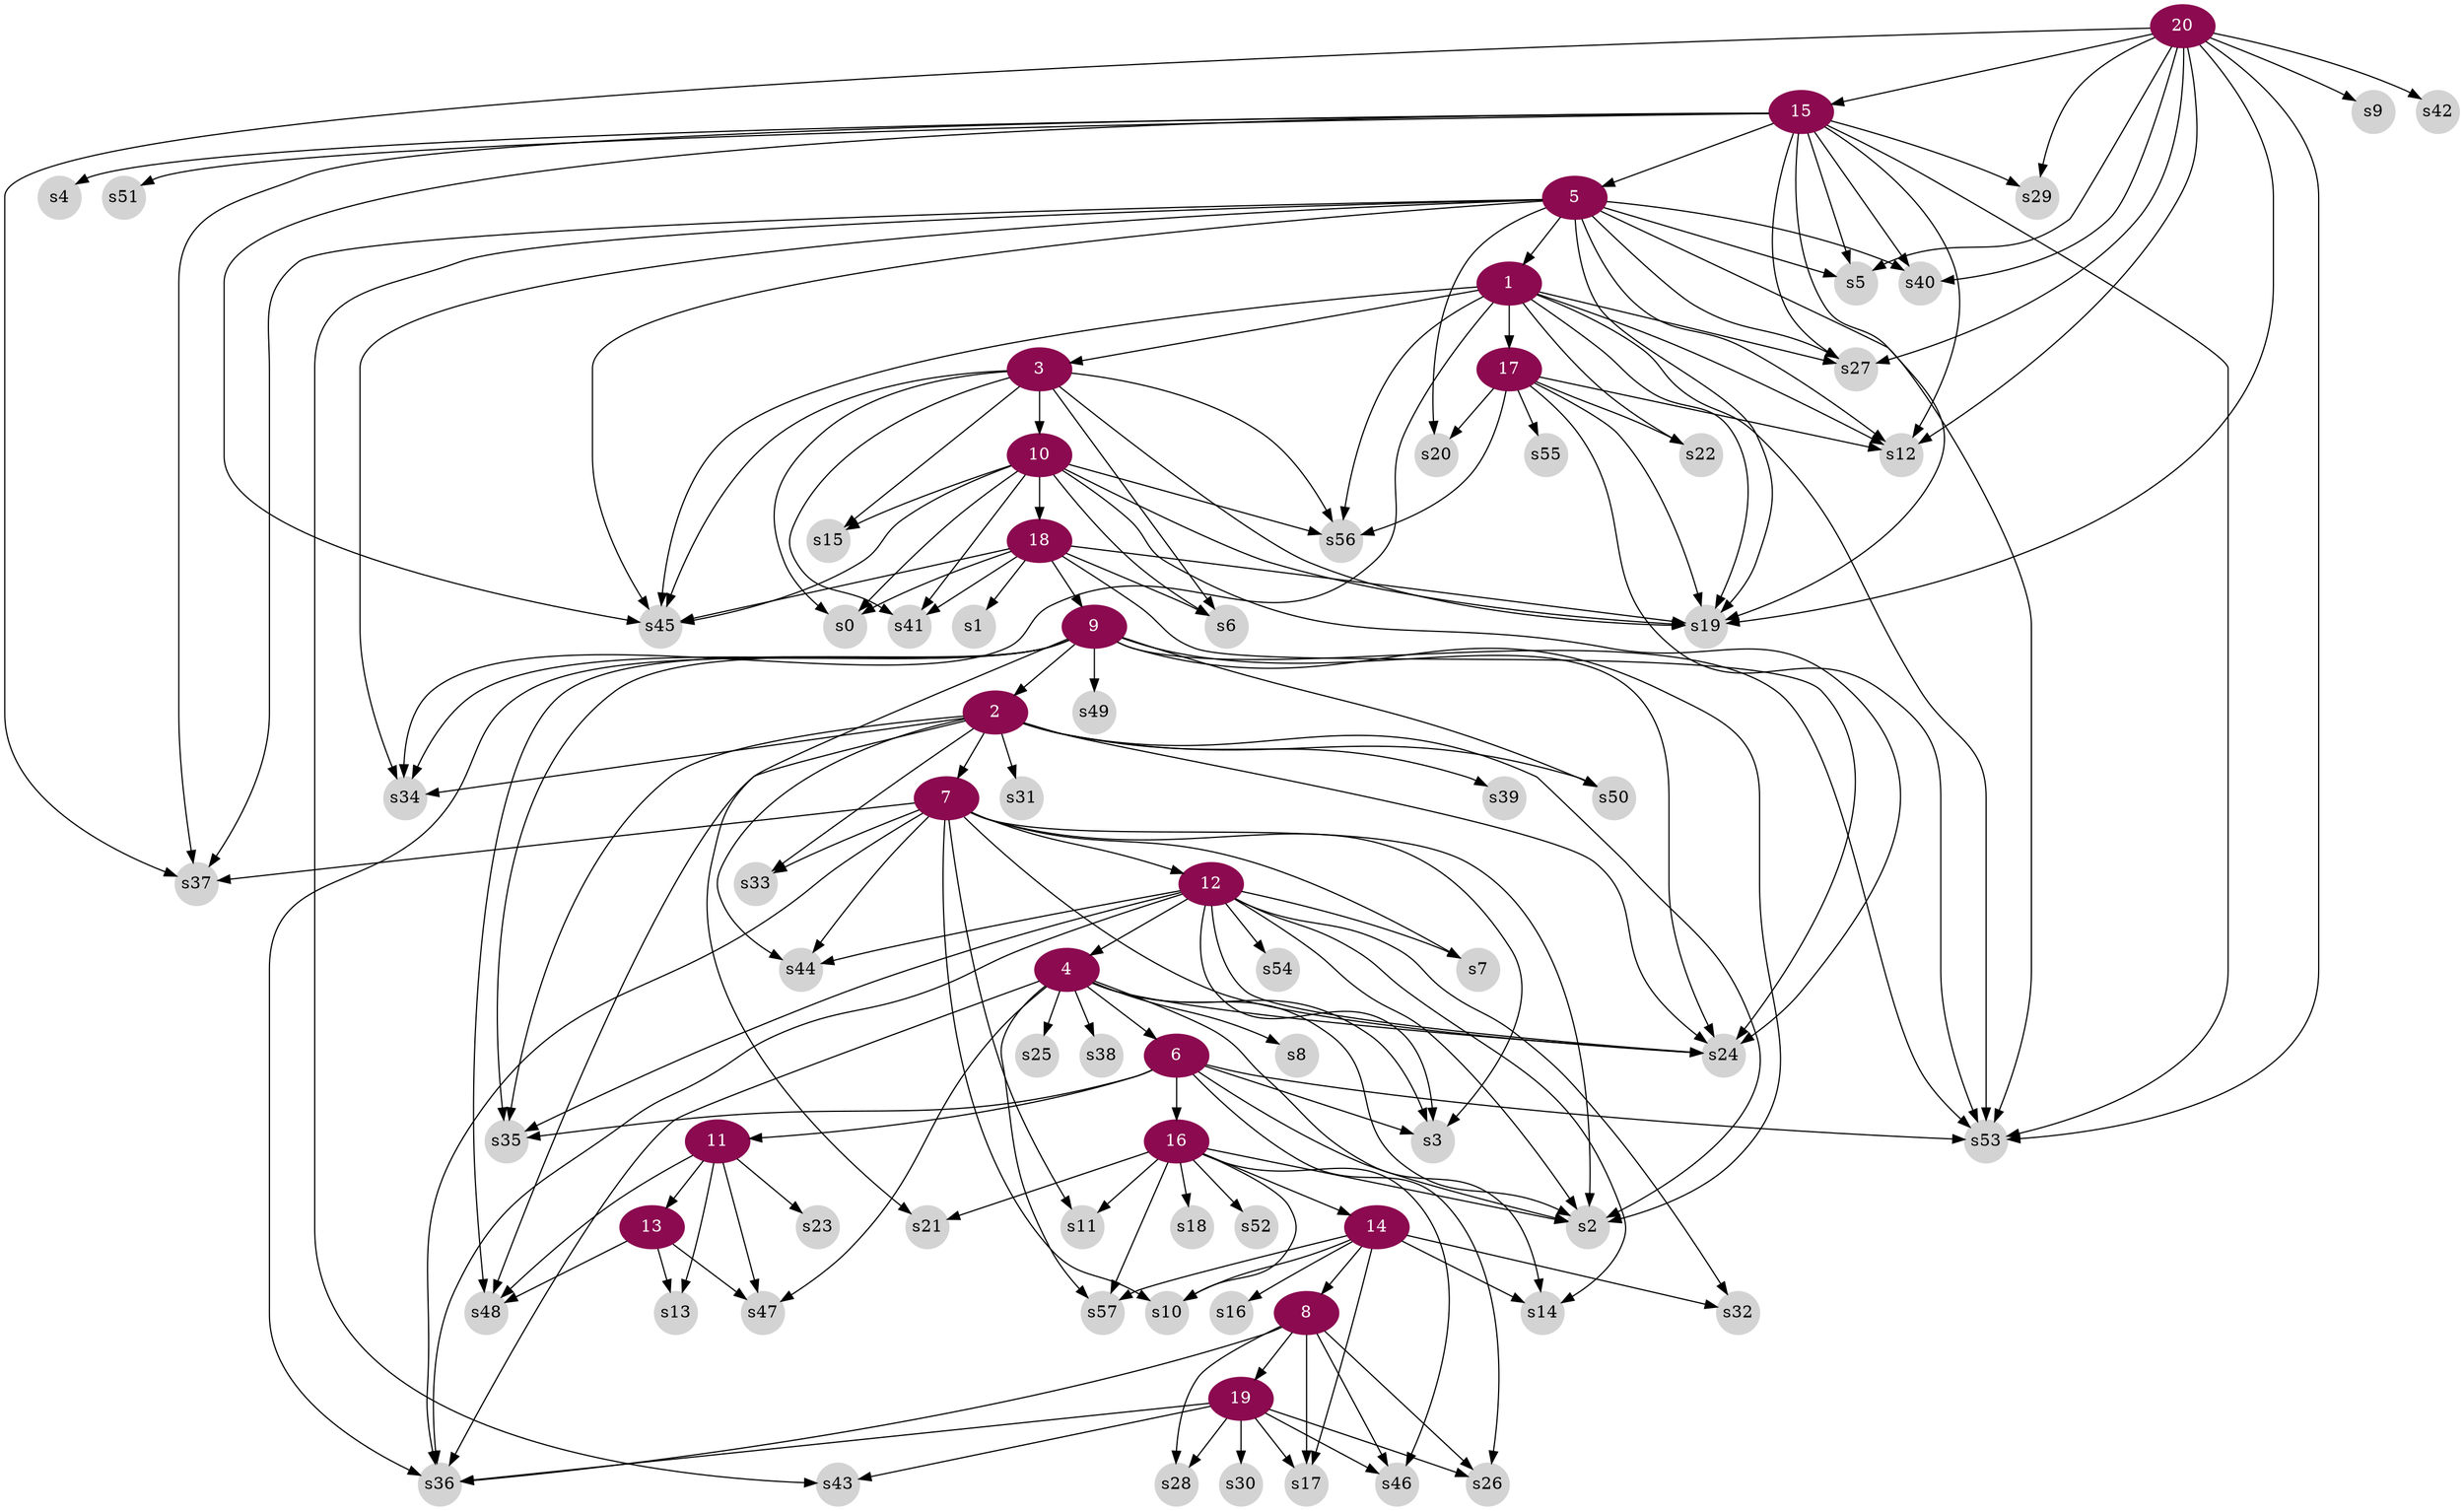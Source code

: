 digraph g{
node [color=deeppink4, style=filled, fontcolor=white];	
5 -> 1;
9 -> 2;
1 -> 3;
12 -> 4;
15 -> 5;
4 -> 6;
2 -> 7;
14 -> 8;
18 -> 9;
3 -> 10;
6 -> 11;
7 -> 12;
11 -> 13;
16 -> 14;
20 -> 15;
6 -> 16;
1 -> 17;
10 -> 18;
8 -> 19;
node [color=lightgrey, style=filled, fontcolor=black, shape=circle, fixedsize=true];  
1 -> s12;
1 -> s19;
1 -> s22;
1 -> s27;
1 -> s34;
1 -> s45;
1 -> s53;
1 -> s56;
2 -> s2;
2 -> s24;
2 -> s31;
2 -> s33;
2 -> s34;
2 -> s35;
2 -> s39;
2 -> s44;
2 -> s48;
2 -> s50;
3 -> s0;
3 -> s6;
3 -> s15;
3 -> s19;
3 -> s41;
3 -> s45;
3 -> s56;
4 -> s2;
4 -> s3;
4 -> s8;
4 -> s14;
4 -> s24;
4 -> s25;
4 -> s36;
4 -> s38;
4 -> s47;
4 -> s57;
5 -> s5;
5 -> s12;
5 -> s19;
5 -> s20;
5 -> s27;
5 -> s34;
5 -> s37;
5 -> s40;
5 -> s43;
5 -> s45;
5 -> s53;
6 -> s2;
6 -> s3;
6 -> s26;
6 -> s35;
6 -> s53;
7 -> s2;
7 -> s3;
7 -> s7;
7 -> s10;
7 -> s11;
7 -> s24;
7 -> s33;
7 -> s36;
7 -> s37;
7 -> s44;
8 -> s17;
8 -> s26;
8 -> s28;
8 -> s36;
8 -> s46;
9 -> s2;
9 -> s21;
9 -> s24;
9 -> s34;
9 -> s35;
9 -> s36;
9 -> s48;
9 -> s49;
9 -> s50;
9 -> s53;
10 -> s0;
10 -> s6;
10 -> s15;
10 -> s19;
10 -> s24;
10 -> s41;
10 -> s45;
10 -> s56;
11 -> s13;
11 -> s23;
11 -> s47;
11 -> s48;
12 -> s2;
12 -> s3;
12 -> s7;
12 -> s14;
12 -> s24;
12 -> s32;
12 -> s35;
12 -> s36;
12 -> s44;
12 -> s54;
13 -> s13;
13 -> s47;
13 -> s48;
14 -> s10;
14 -> s14;
14 -> s16;
14 -> s17;
14 -> s32;
14 -> s57;
15 -> s4;
15 -> s5;
15 -> s12;
15 -> s19;
15 -> s27;
15 -> s29;
15 -> s37;
15 -> s40;
15 -> s45;
15 -> s51;
15 -> s53;
16 -> s2;
16 -> s10;
16 -> s11;
16 -> s18;
16 -> s21;
16 -> s46;
16 -> s52;
16 -> s57;
17 -> s12;
17 -> s19;
17 -> s20;
17 -> s22;
17 -> s53;
17 -> s55;
17 -> s56;
18 -> s0;
18 -> s1;
18 -> s6;
18 -> s19;
18 -> s24;
18 -> s41;
18 -> s45;
19 -> s17;
19 -> s26;
19 -> s28;
19 -> s30;
19 -> s36;
19 -> s43;
19 -> s46;
20 -> s5;
20 -> s9;
20 -> s12;
20 -> s19;
20 -> s27;
20 -> s29;
20 -> s37;
20 -> s40;
20 -> s42;
20 -> s53;
}
